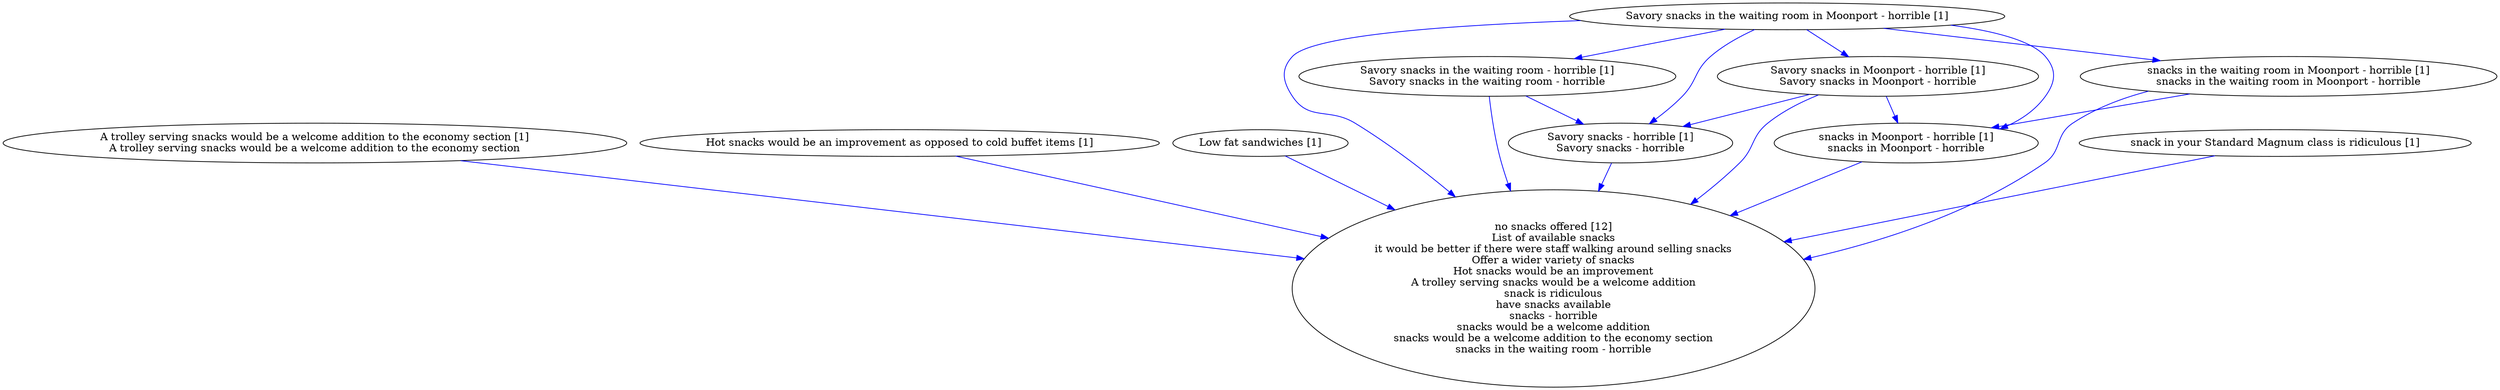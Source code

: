 digraph collapsedGraph {
"no snacks offered [12]\nList of available snacks\nit would be better if there were staff walking around selling snacks\nOffer a wider variety of snacks\nHot snacks would be an improvement\nA trolley serving snacks would be a welcome addition\nsnack is ridiculous\nhave snacks available\nsnacks - horrible\nsnacks would be a welcome addition\nsnacks would be a welcome addition to the economy section\nsnacks in the waiting room - horrible""A trolley serving snacks would be a welcome addition to the economy section [1]\nA trolley serving snacks would be a welcome addition to the economy section""Hot snacks would be an improvement as opposed to cold buffet items [1]""Low fat sandwiches [1]""Savory snacks in the waiting room in Moonport - horrible [1]""Savory snacks in Moonport - horrible [1]\nSavory snacks in Moonport - horrible""Savory snacks - horrible [1]\nSavory snacks - horrible""snacks in Moonport - horrible [1]\nsnacks in Moonport - horrible""Savory snacks in the waiting room - horrible [1]\nSavory snacks in the waiting room - horrible""snacks in the waiting room in Moonport - horrible [1]\nsnacks in the waiting room in Moonport - horrible""snack in your Standard Magnum class is ridiculous [1]""Low fat sandwiches [1]" -> "no snacks offered [12]\nList of available snacks\nit would be better if there were staff walking around selling snacks\nOffer a wider variety of snacks\nHot snacks would be an improvement\nA trolley serving snacks would be a welcome addition\nsnack is ridiculous\nhave snacks available\nsnacks - horrible\nsnacks would be a welcome addition\nsnacks would be a welcome addition to the economy section\nsnacks in the waiting room - horrible" [color=blue]
"A trolley serving snacks would be a welcome addition to the economy section [1]\nA trolley serving snacks would be a welcome addition to the economy section" -> "no snacks offered [12]\nList of available snacks\nit would be better if there were staff walking around selling snacks\nOffer a wider variety of snacks\nHot snacks would be an improvement\nA trolley serving snacks would be a welcome addition\nsnack is ridiculous\nhave snacks available\nsnacks - horrible\nsnacks would be a welcome addition\nsnacks would be a welcome addition to the economy section\nsnacks in the waiting room - horrible" [color=blue]
"Hot snacks would be an improvement as opposed to cold buffet items [1]" -> "no snacks offered [12]\nList of available snacks\nit would be better if there were staff walking around selling snacks\nOffer a wider variety of snacks\nHot snacks would be an improvement\nA trolley serving snacks would be a welcome addition\nsnack is ridiculous\nhave snacks available\nsnacks - horrible\nsnacks would be a welcome addition\nsnacks would be a welcome addition to the economy section\nsnacks in the waiting room - horrible" [color=blue]
"Savory snacks in the waiting room in Moonport - horrible [1]" -> "Savory snacks in Moonport - horrible [1]\nSavory snacks in Moonport - horrible" [color=blue]
"Savory snacks in Moonport - horrible [1]\nSavory snacks in Moonport - horrible" -> "Savory snacks - horrible [1]\nSavory snacks - horrible" [color=blue]
"Savory snacks in Moonport - horrible [1]\nSavory snacks in Moonport - horrible" -> "snacks in Moonport - horrible [1]\nsnacks in Moonport - horrible" [color=blue]
"Savory snacks in the waiting room in Moonport - horrible [1]" -> "Savory snacks in the waiting room - horrible [1]\nSavory snacks in the waiting room - horrible" [color=blue]
"Savory snacks in the waiting room - horrible [1]\nSavory snacks in the waiting room - horrible" -> "Savory snacks - horrible [1]\nSavory snacks - horrible" [color=blue]
"Savory snacks in the waiting room in Moonport - horrible [1]" -> "snacks in the waiting room in Moonport - horrible [1]\nsnacks in the waiting room in Moonport - horrible" [color=blue]
"snacks in the waiting room in Moonport - horrible [1]\nsnacks in the waiting room in Moonport - horrible" -> "snacks in Moonport - horrible [1]\nsnacks in Moonport - horrible" [color=blue]
"Savory snacks in the waiting room in Moonport - horrible [1]" -> "snacks in Moonport - horrible [1]\nsnacks in Moonport - horrible" [color=blue]
"Savory snacks in the waiting room in Moonport - horrible [1]" -> "Savory snacks - horrible [1]\nSavory snacks - horrible" [color=blue]
"Savory snacks in the waiting room in Moonport - horrible [1]" -> "no snacks offered [12]\nList of available snacks\nit would be better if there were staff walking around selling snacks\nOffer a wider variety of snacks\nHot snacks would be an improvement\nA trolley serving snacks would be a welcome addition\nsnack is ridiculous\nhave snacks available\nsnacks - horrible\nsnacks would be a welcome addition\nsnacks would be a welcome addition to the economy section\nsnacks in the waiting room - horrible" [color=blue]
"Savory snacks in Moonport - horrible [1]\nSavory snacks in Moonport - horrible" -> "no snacks offered [12]\nList of available snacks\nit would be better if there were staff walking around selling snacks\nOffer a wider variety of snacks\nHot snacks would be an improvement\nA trolley serving snacks would be a welcome addition\nsnack is ridiculous\nhave snacks available\nsnacks - horrible\nsnacks would be a welcome addition\nsnacks would be a welcome addition to the economy section\nsnacks in the waiting room - horrible" [color=blue]
"Savory snacks - horrible [1]\nSavory snacks - horrible" -> "no snacks offered [12]\nList of available snacks\nit would be better if there were staff walking around selling snacks\nOffer a wider variety of snacks\nHot snacks would be an improvement\nA trolley serving snacks would be a welcome addition\nsnack is ridiculous\nhave snacks available\nsnacks - horrible\nsnacks would be a welcome addition\nsnacks would be a welcome addition to the economy section\nsnacks in the waiting room - horrible" [color=blue]
"snacks in Moonport - horrible [1]\nsnacks in Moonport - horrible" -> "no snacks offered [12]\nList of available snacks\nit would be better if there were staff walking around selling snacks\nOffer a wider variety of snacks\nHot snacks would be an improvement\nA trolley serving snacks would be a welcome addition\nsnack is ridiculous\nhave snacks available\nsnacks - horrible\nsnacks would be a welcome addition\nsnacks would be a welcome addition to the economy section\nsnacks in the waiting room - horrible" [color=blue]
"Savory snacks in the waiting room - horrible [1]\nSavory snacks in the waiting room - horrible" -> "no snacks offered [12]\nList of available snacks\nit would be better if there were staff walking around selling snacks\nOffer a wider variety of snacks\nHot snacks would be an improvement\nA trolley serving snacks would be a welcome addition\nsnack is ridiculous\nhave snacks available\nsnacks - horrible\nsnacks would be a welcome addition\nsnacks would be a welcome addition to the economy section\nsnacks in the waiting room - horrible" [color=blue]
"snacks in the waiting room in Moonport - horrible [1]\nsnacks in the waiting room in Moonport - horrible" -> "no snacks offered [12]\nList of available snacks\nit would be better if there were staff walking around selling snacks\nOffer a wider variety of snacks\nHot snacks would be an improvement\nA trolley serving snacks would be a welcome addition\nsnack is ridiculous\nhave snacks available\nsnacks - horrible\nsnacks would be a welcome addition\nsnacks would be a welcome addition to the economy section\nsnacks in the waiting room - horrible" [color=blue]
"snack in your Standard Magnum class is ridiculous [1]" -> "no snacks offered [12]\nList of available snacks\nit would be better if there were staff walking around selling snacks\nOffer a wider variety of snacks\nHot snacks would be an improvement\nA trolley serving snacks would be a welcome addition\nsnack is ridiculous\nhave snacks available\nsnacks - horrible\nsnacks would be a welcome addition\nsnacks would be a welcome addition to the economy section\nsnacks in the waiting room - horrible" [color=blue]
}